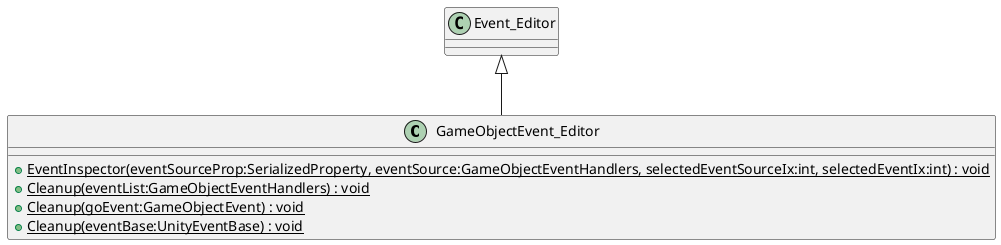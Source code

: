 @startuml
class GameObjectEvent_Editor {
    + {static} EventInspector(eventSourceProp:SerializedProperty, eventSource:GameObjectEventHandlers, selectedEventSourceIx:int, selectedEventIx:int) : void
    + {static} Cleanup(eventList:GameObjectEventHandlers) : void
    + {static} Cleanup(goEvent:GameObjectEvent) : void
    + {static} Cleanup(eventBase:UnityEventBase) : void
}
Event_Editor <|-- GameObjectEvent_Editor
@enduml
